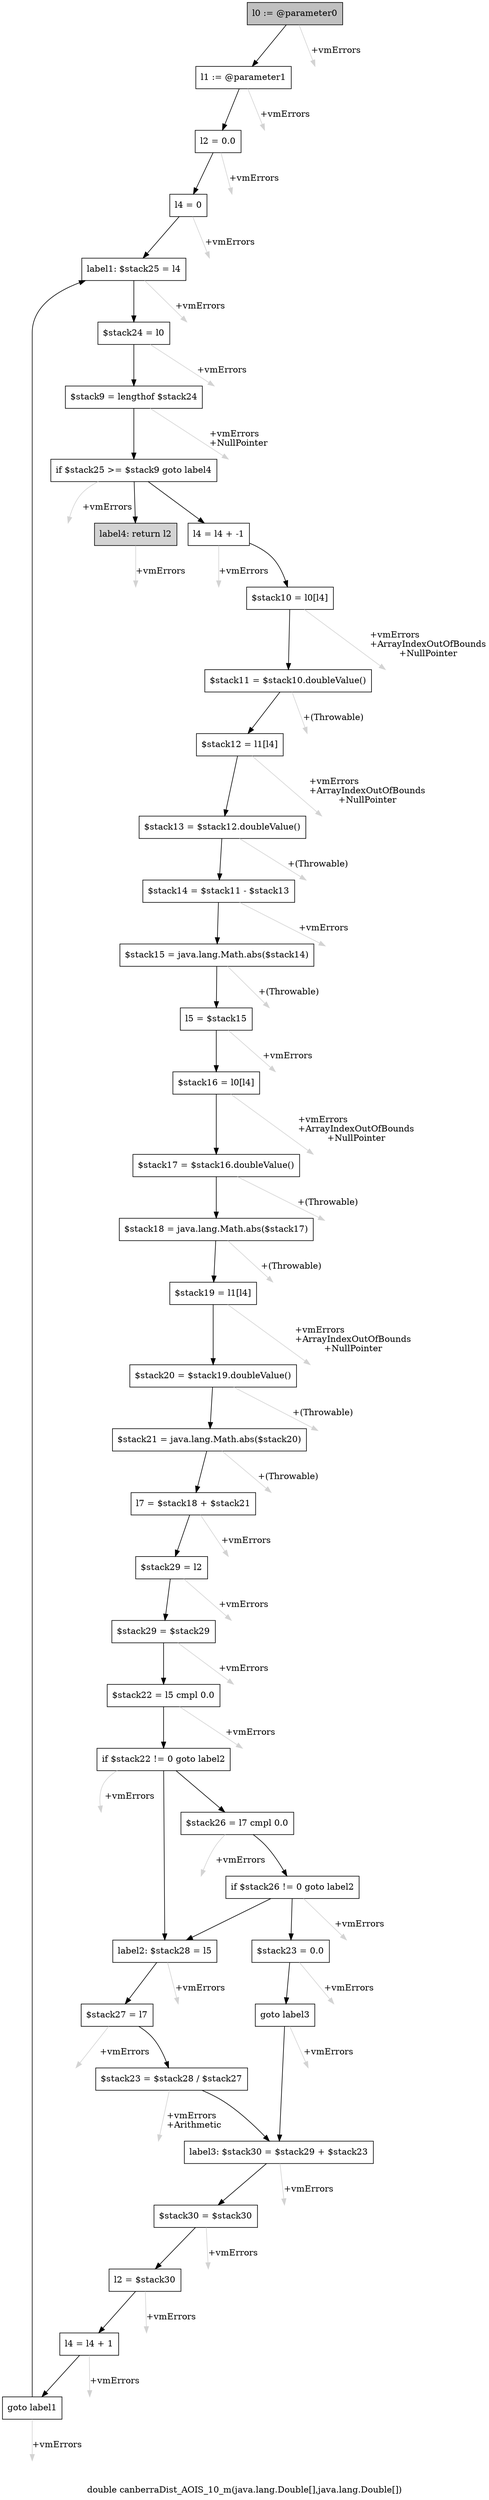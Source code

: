 digraph "double canberraDist_AOIS_10_m(java.lang.Double[],java.lang.Double[])" {
    label="double canberraDist_AOIS_10_m(java.lang.Double[],java.lang.Double[])";
    node [shape=box];
    "0" [style=filled,fillcolor=gray,label="l0 := @parameter0",];
    "1" [label="l1 := @parameter1",];
    "0"->"1" [color=black,];
    "40" [style=invis,label="Esc",];
    "0"->"40" [color=lightgray,label="\l+vmErrors",];
    "2" [label="l2 = 0.0",];
    "1"->"2" [color=black,];
    "41" [style=invis,label="Esc",];
    "1"->"41" [color=lightgray,label="\l+vmErrors",];
    "3" [label="l4 = 0",];
    "2"->"3" [color=black,];
    "42" [style=invis,label="Esc",];
    "2"->"42" [color=lightgray,label="\l+vmErrors",];
    "4" [label="label1: $stack25 = l4",];
    "3"->"4" [color=black,];
    "43" [style=invis,label="Esc",];
    "3"->"43" [color=lightgray,label="\l+vmErrors",];
    "5" [label="$stack24 = l0",];
    "4"->"5" [color=black,];
    "44" [style=invis,label="Esc",];
    "4"->"44" [color=lightgray,label="\l+vmErrors",];
    "6" [label="$stack9 = lengthof $stack24",];
    "5"->"6" [color=black,];
    "45" [style=invis,label="Esc",];
    "5"->"45" [color=lightgray,label="\l+vmErrors",];
    "7" [label="if $stack25 >= $stack9 goto label4",];
    "6"->"7" [color=black,];
    "46" [style=invis,label="Esc",];
    "6"->"46" [color=lightgray,label="\l+vmErrors\l+NullPointer",];
    "8" [label="l4 = l4 + -1",];
    "7"->"8" [color=black,];
    "39" [style=filled,fillcolor=lightgray,label="label4: return l2",];
    "7"->"39" [color=black,];
    "47" [style=invis,label="Esc",];
    "7"->"47" [color=lightgray,label="\l+vmErrors",];
    "9" [label="$stack10 = l0[l4]",];
    "8"->"9" [color=black,];
    "48" [style=invis,label="Esc",];
    "8"->"48" [color=lightgray,label="\l+vmErrors",];
    "10" [label="$stack11 = $stack10.doubleValue()",];
    "9"->"10" [color=black,];
    "49" [style=invis,label="Esc",];
    "9"->"49" [color=lightgray,label="\l+vmErrors\l+ArrayIndexOutOfBounds\l+NullPointer",];
    "11" [label="$stack12 = l1[l4]",];
    "10"->"11" [color=black,];
    "50" [style=invis,label="Esc",];
    "10"->"50" [color=lightgray,label="\l+(Throwable)",];
    "12" [label="$stack13 = $stack12.doubleValue()",];
    "11"->"12" [color=black,];
    "51" [style=invis,label="Esc",];
    "11"->"51" [color=lightgray,label="\l+vmErrors\l+ArrayIndexOutOfBounds\l+NullPointer",];
    "13" [label="$stack14 = $stack11 - $stack13",];
    "12"->"13" [color=black,];
    "52" [style=invis,label="Esc",];
    "12"->"52" [color=lightgray,label="\l+(Throwable)",];
    "14" [label="$stack15 = java.lang.Math.abs($stack14)",];
    "13"->"14" [color=black,];
    "53" [style=invis,label="Esc",];
    "13"->"53" [color=lightgray,label="\l+vmErrors",];
    "15" [label="l5 = $stack15",];
    "14"->"15" [color=black,];
    "54" [style=invis,label="Esc",];
    "14"->"54" [color=lightgray,label="\l+(Throwable)",];
    "16" [label="$stack16 = l0[l4]",];
    "15"->"16" [color=black,];
    "55" [style=invis,label="Esc",];
    "15"->"55" [color=lightgray,label="\l+vmErrors",];
    "17" [label="$stack17 = $stack16.doubleValue()",];
    "16"->"17" [color=black,];
    "56" [style=invis,label="Esc",];
    "16"->"56" [color=lightgray,label="\l+vmErrors\l+ArrayIndexOutOfBounds\l+NullPointer",];
    "18" [label="$stack18 = java.lang.Math.abs($stack17)",];
    "17"->"18" [color=black,];
    "57" [style=invis,label="Esc",];
    "17"->"57" [color=lightgray,label="\l+(Throwable)",];
    "19" [label="$stack19 = l1[l4]",];
    "18"->"19" [color=black,];
    "58" [style=invis,label="Esc",];
    "18"->"58" [color=lightgray,label="\l+(Throwable)",];
    "20" [label="$stack20 = $stack19.doubleValue()",];
    "19"->"20" [color=black,];
    "59" [style=invis,label="Esc",];
    "19"->"59" [color=lightgray,label="\l+vmErrors\l+ArrayIndexOutOfBounds\l+NullPointer",];
    "21" [label="$stack21 = java.lang.Math.abs($stack20)",];
    "20"->"21" [color=black,];
    "60" [style=invis,label="Esc",];
    "20"->"60" [color=lightgray,label="\l+(Throwable)",];
    "22" [label="l7 = $stack18 + $stack21",];
    "21"->"22" [color=black,];
    "61" [style=invis,label="Esc",];
    "21"->"61" [color=lightgray,label="\l+(Throwable)",];
    "23" [label="$stack29 = l2",];
    "22"->"23" [color=black,];
    "62" [style=invis,label="Esc",];
    "22"->"62" [color=lightgray,label="\l+vmErrors",];
    "24" [label="$stack29 = $stack29",];
    "23"->"24" [color=black,];
    "63" [style=invis,label="Esc",];
    "23"->"63" [color=lightgray,label="\l+vmErrors",];
    "25" [label="$stack22 = l5 cmpl 0.0",];
    "24"->"25" [color=black,];
    "64" [style=invis,label="Esc",];
    "24"->"64" [color=lightgray,label="\l+vmErrors",];
    "26" [label="if $stack22 != 0 goto label2",];
    "25"->"26" [color=black,];
    "65" [style=invis,label="Esc",];
    "25"->"65" [color=lightgray,label="\l+vmErrors",];
    "27" [label="$stack26 = l7 cmpl 0.0",];
    "26"->"27" [color=black,];
    "31" [label="label2: $stack28 = l5",];
    "26"->"31" [color=black,];
    "66" [style=invis,label="Esc",];
    "26"->"66" [color=lightgray,label="\l+vmErrors",];
    "28" [label="if $stack26 != 0 goto label2",];
    "27"->"28" [color=black,];
    "67" [style=invis,label="Esc",];
    "27"->"67" [color=lightgray,label="\l+vmErrors",];
    "29" [label="$stack23 = 0.0",];
    "28"->"29" [color=black,];
    "28"->"31" [color=black,];
    "68" [style=invis,label="Esc",];
    "28"->"68" [color=lightgray,label="\l+vmErrors",];
    "30" [label="goto label3",];
    "29"->"30" [color=black,];
    "69" [style=invis,label="Esc",];
    "29"->"69" [color=lightgray,label="\l+vmErrors",];
    "34" [label="label3: $stack30 = $stack29 + $stack23",];
    "30"->"34" [color=black,];
    "70" [style=invis,label="Esc",];
    "30"->"70" [color=lightgray,label="\l+vmErrors",];
    "32" [label="$stack27 = l7",];
    "31"->"32" [color=black,];
    "71" [style=invis,label="Esc",];
    "31"->"71" [color=lightgray,label="\l+vmErrors",];
    "33" [label="$stack23 = $stack28 / $stack27",];
    "32"->"33" [color=black,];
    "72" [style=invis,label="Esc",];
    "32"->"72" [color=lightgray,label="\l+vmErrors",];
    "33"->"34" [color=black,];
    "73" [style=invis,label="Esc",];
    "33"->"73" [color=lightgray,label="\l+vmErrors\l+Arithmetic",];
    "35" [label="$stack30 = $stack30",];
    "34"->"35" [color=black,];
    "74" [style=invis,label="Esc",];
    "34"->"74" [color=lightgray,label="\l+vmErrors",];
    "36" [label="l2 = $stack30",];
    "35"->"36" [color=black,];
    "75" [style=invis,label="Esc",];
    "35"->"75" [color=lightgray,label="\l+vmErrors",];
    "37" [label="l4 = l4 + 1",];
    "36"->"37" [color=black,];
    "76" [style=invis,label="Esc",];
    "36"->"76" [color=lightgray,label="\l+vmErrors",];
    "38" [label="goto label1",];
    "37"->"38" [color=black,];
    "77" [style=invis,label="Esc",];
    "37"->"77" [color=lightgray,label="\l+vmErrors",];
    "38"->"4" [color=black,];
    "78" [style=invis,label="Esc",];
    "38"->"78" [color=lightgray,label="\l+vmErrors",];
    "79" [style=invis,label="Esc",];
    "39"->"79" [color=lightgray,label="\l+vmErrors",];
}
